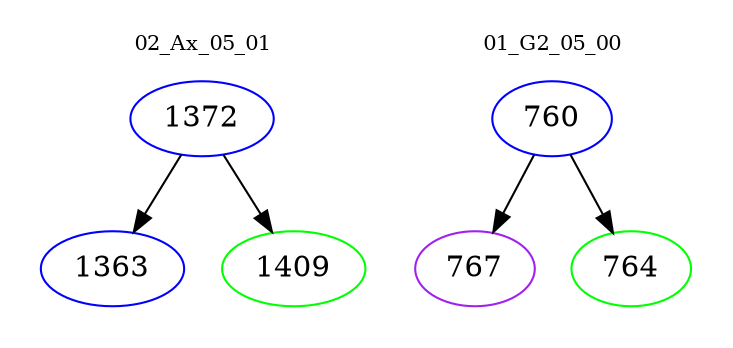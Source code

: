 digraph{
subgraph cluster_0 {
color = white
label = "02_Ax_05_01";
fontsize=10;
T0_1372 [label="1372", color="blue"]
T0_1372 -> T0_1363 [color="black"]
T0_1363 [label="1363", color="blue"]
T0_1372 -> T0_1409 [color="black"]
T0_1409 [label="1409", color="green"]
}
subgraph cluster_1 {
color = white
label = "01_G2_05_00";
fontsize=10;
T1_760 [label="760", color="blue"]
T1_760 -> T1_767 [color="black"]
T1_767 [label="767", color="purple"]
T1_760 -> T1_764 [color="black"]
T1_764 [label="764", color="green"]
}
}
